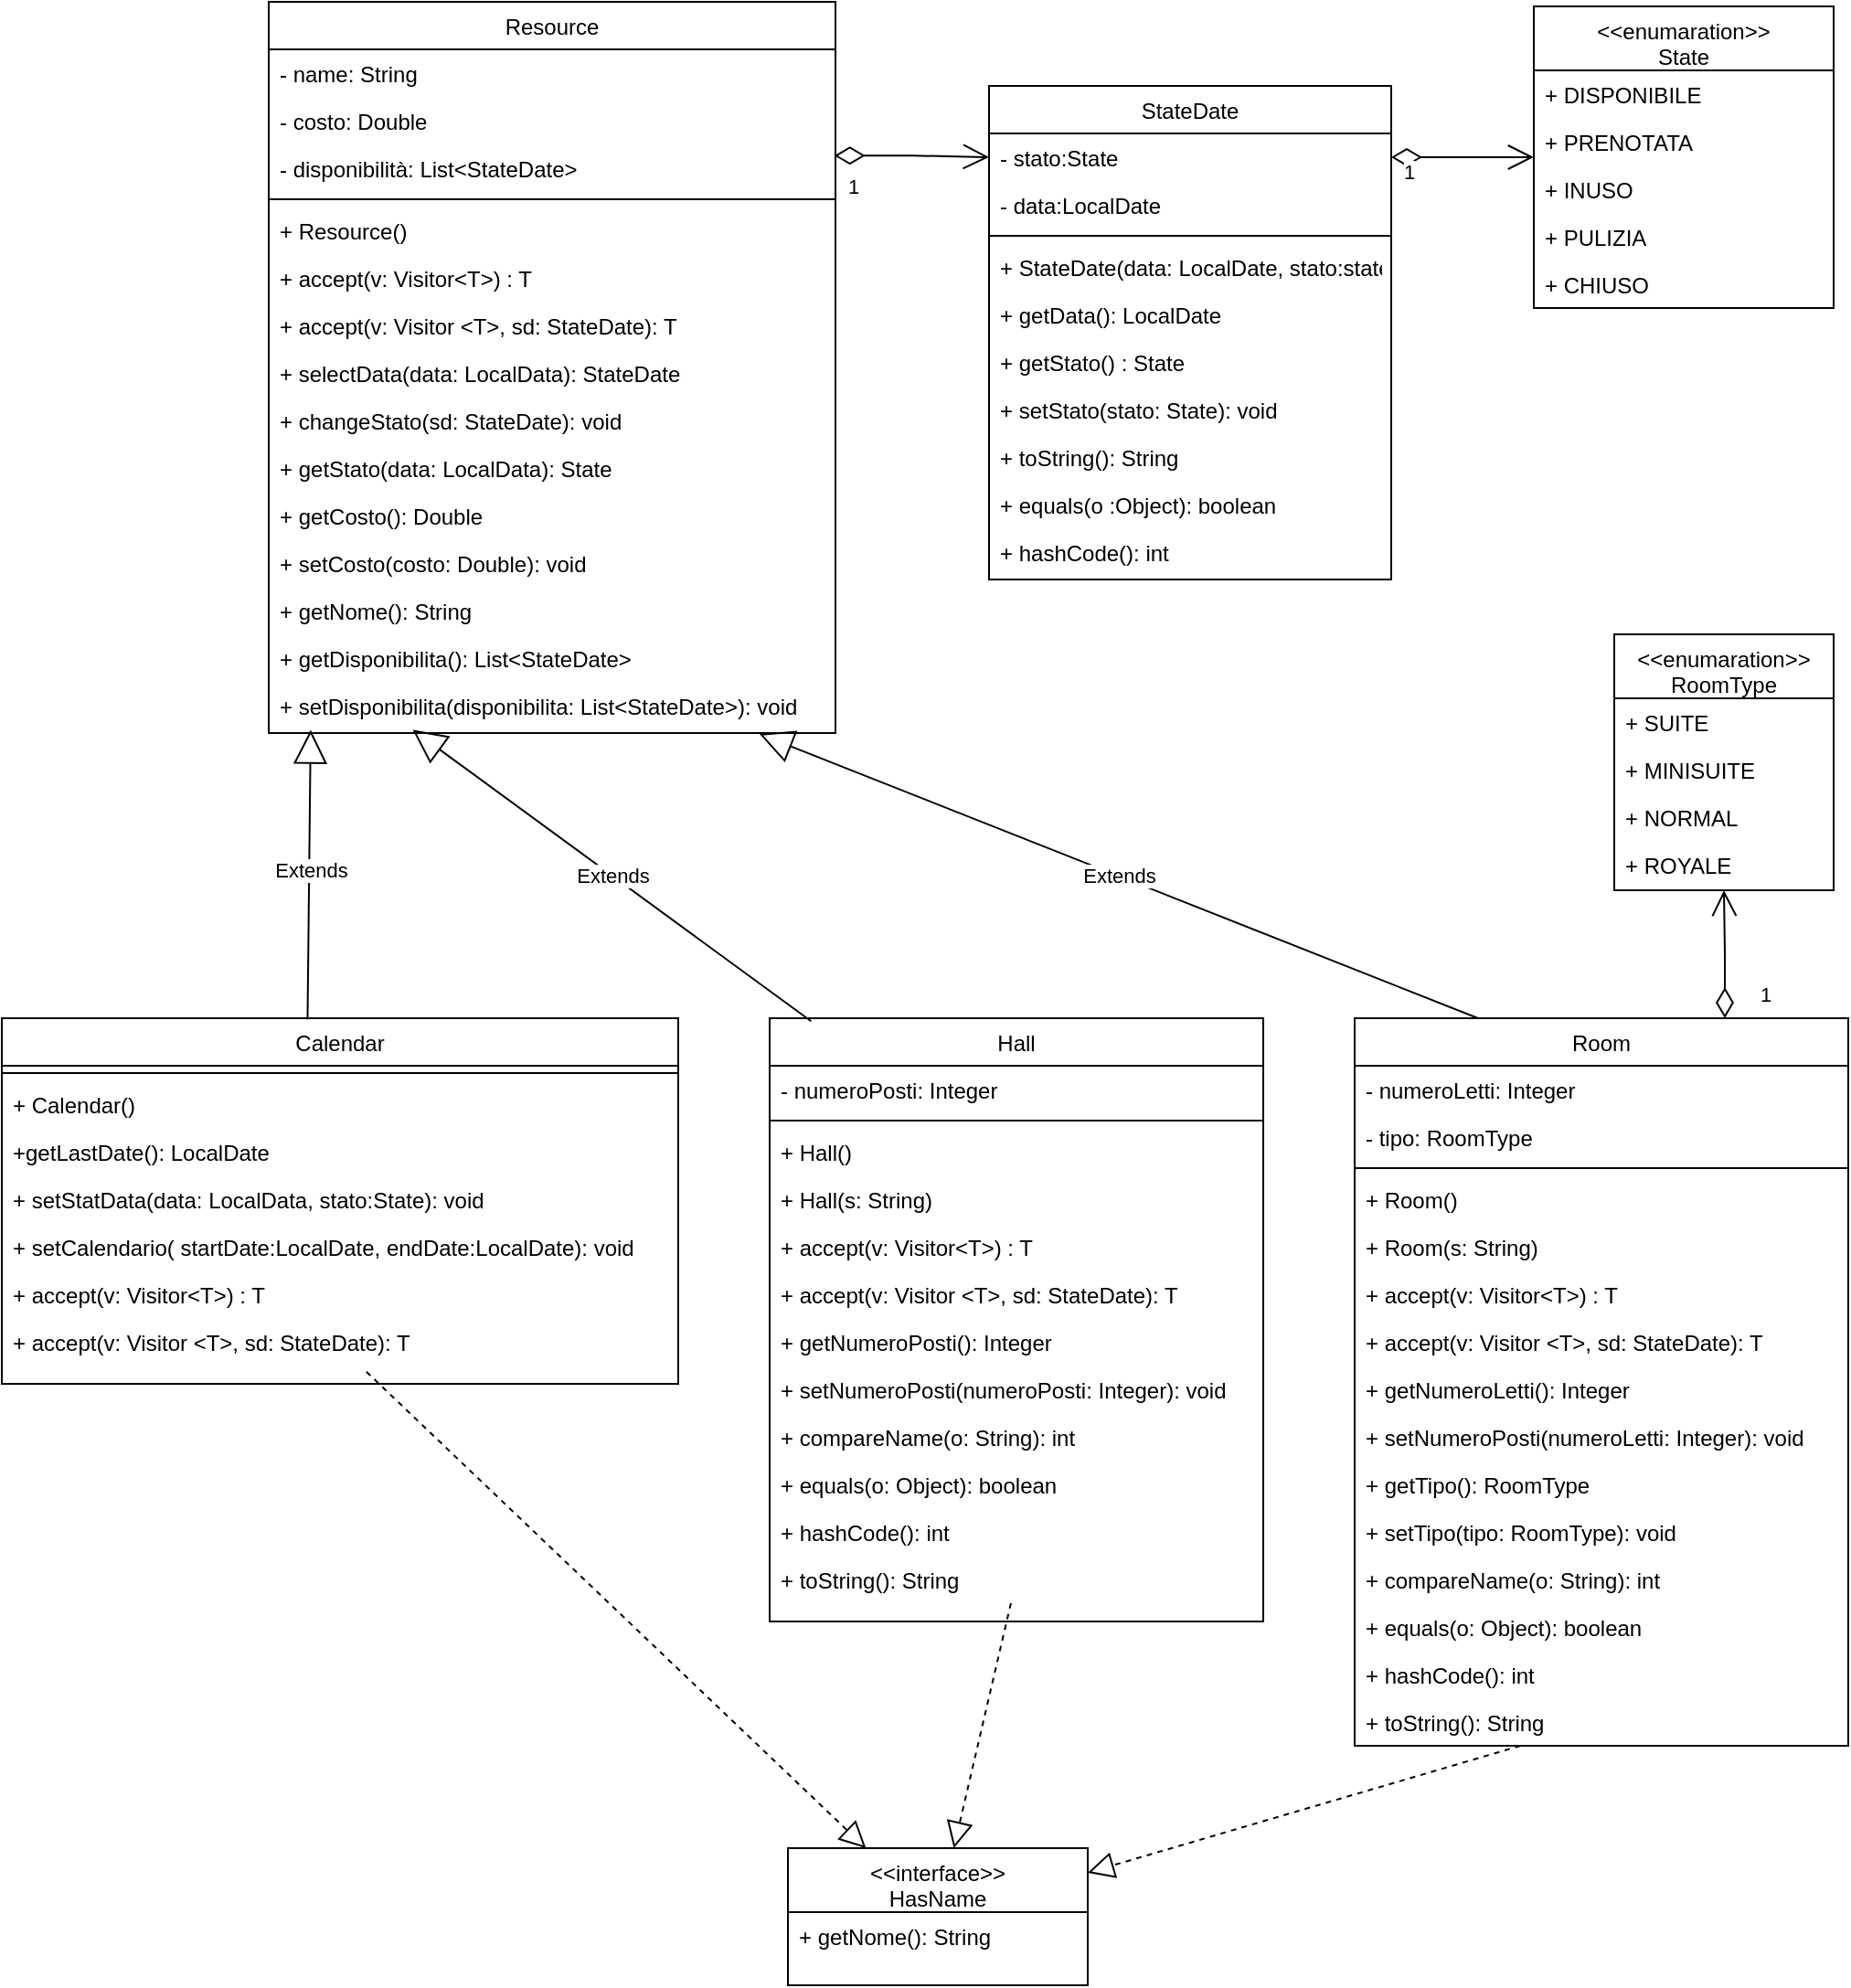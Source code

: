 <mxfile version="24.7.5">
  <diagram id="C5RBs43oDa-KdzZeNtuy" name="Page-1">
    <mxGraphModel dx="2653" dy="908" grid="1" gridSize="10" guides="1" tooltips="1" connect="1" arrows="1" fold="1" page="1" pageScale="1" pageWidth="827" pageHeight="1169" math="0" shadow="0">
      <root>
        <mxCell id="WIyWlLk6GJQsqaUBKTNV-0" />
        <mxCell id="WIyWlLk6GJQsqaUBKTNV-1" parent="WIyWlLk6GJQsqaUBKTNV-0" />
        <mxCell id="zkfFHV4jXpPFQw0GAbJ--0" value="Resource" style="swimlane;fontStyle=0;align=center;verticalAlign=top;childLayout=stackLayout;horizontal=1;startSize=26;horizontalStack=0;resizeParent=1;resizeLast=0;collapsible=1;marginBottom=0;rounded=0;shadow=0;strokeWidth=1;" parent="WIyWlLk6GJQsqaUBKTNV-1" vertex="1">
          <mxGeometry x="-674" y="10" width="310" height="400" as="geometry">
            <mxRectangle x="230" y="140" width="160" height="26" as="alternateBounds" />
          </mxGeometry>
        </mxCell>
        <mxCell id="zkfFHV4jXpPFQw0GAbJ--1" value="- name: String" style="text;align=left;verticalAlign=top;spacingLeft=4;spacingRight=4;overflow=hidden;rotatable=0;points=[[0,0.5],[1,0.5]];portConstraint=eastwest;" parent="zkfFHV4jXpPFQw0GAbJ--0" vertex="1">
          <mxGeometry y="26" width="310" height="26" as="geometry" />
        </mxCell>
        <mxCell id="ifu416TX_ENfzCsFPoP_-11" value="- costo: Double" style="text;align=left;verticalAlign=top;spacingLeft=4;spacingRight=4;overflow=hidden;rotatable=0;points=[[0,0.5],[1,0.5]];portConstraint=eastwest;" parent="zkfFHV4jXpPFQw0GAbJ--0" vertex="1">
          <mxGeometry y="52" width="310" height="26" as="geometry" />
        </mxCell>
        <mxCell id="zkfFHV4jXpPFQw0GAbJ--2" value="- disponibilità: List&lt;StateDate&gt;" style="text;align=left;verticalAlign=top;spacingLeft=4;spacingRight=4;overflow=hidden;rotatable=0;points=[[0,0.5],[1,0.5]];portConstraint=eastwest;rounded=0;shadow=0;html=0;" parent="zkfFHV4jXpPFQw0GAbJ--0" vertex="1">
          <mxGeometry y="78" width="310" height="26" as="geometry" />
        </mxCell>
        <mxCell id="zkfFHV4jXpPFQw0GAbJ--4" value="" style="line;html=1;strokeWidth=1;align=left;verticalAlign=middle;spacingTop=-1;spacingLeft=3;spacingRight=3;rotatable=0;labelPosition=right;points=[];portConstraint=eastwest;" parent="zkfFHV4jXpPFQw0GAbJ--0" vertex="1">
          <mxGeometry y="104" width="310" height="8" as="geometry" />
        </mxCell>
        <mxCell id="zkfFHV4jXpPFQw0GAbJ--5" value="+ Resource()" style="text;align=left;verticalAlign=top;spacingLeft=4;spacingRight=4;overflow=hidden;rotatable=0;points=[[0,0.5],[1,0.5]];portConstraint=eastwest;" parent="zkfFHV4jXpPFQw0GAbJ--0" vertex="1">
          <mxGeometry y="112" width="310" height="26" as="geometry" />
        </mxCell>
        <mxCell id="ifu416TX_ENfzCsFPoP_-7" value="+ accept(v: Visitor&lt;T&gt;) : T" style="text;align=left;verticalAlign=top;spacingLeft=4;spacingRight=4;overflow=hidden;rotatable=0;points=[[0,0.5],[1,0.5]];portConstraint=eastwest;" parent="zkfFHV4jXpPFQw0GAbJ--0" vertex="1">
          <mxGeometry y="138" width="310" height="26" as="geometry" />
        </mxCell>
        <mxCell id="ifu416TX_ENfzCsFPoP_-8" value="+ accept(v: Visitor &lt;T&gt;, sd: StateDate): T" style="text;align=left;verticalAlign=top;spacingLeft=4;spacingRight=4;overflow=hidden;rotatable=0;points=[[0,0.5],[1,0.5]];portConstraint=eastwest;" parent="zkfFHV4jXpPFQw0GAbJ--0" vertex="1">
          <mxGeometry y="164" width="310" height="26" as="geometry" />
        </mxCell>
        <mxCell id="ifu416TX_ENfzCsFPoP_-9" value="+ selectData(data: LocalData): StateDate" style="text;align=left;verticalAlign=top;spacingLeft=4;spacingRight=4;overflow=hidden;rotatable=0;points=[[0,0.5],[1,0.5]];portConstraint=eastwest;" parent="zkfFHV4jXpPFQw0GAbJ--0" vertex="1">
          <mxGeometry y="190" width="310" height="26" as="geometry" />
        </mxCell>
        <mxCell id="ifu416TX_ENfzCsFPoP_-10" value="+ changeStato(sd: StateDate): void" style="text;align=left;verticalAlign=top;spacingLeft=4;spacingRight=4;overflow=hidden;rotatable=0;points=[[0,0.5],[1,0.5]];portConstraint=eastwest;" parent="zkfFHV4jXpPFQw0GAbJ--0" vertex="1">
          <mxGeometry y="216" width="310" height="26" as="geometry" />
        </mxCell>
        <mxCell id="ifu416TX_ENfzCsFPoP_-12" value="+ getStato(data: LocalData): State" style="text;align=left;verticalAlign=top;spacingLeft=4;spacingRight=4;overflow=hidden;rotatable=0;points=[[0,0.5],[1,0.5]];portConstraint=eastwest;" parent="zkfFHV4jXpPFQw0GAbJ--0" vertex="1">
          <mxGeometry y="242" width="310" height="26" as="geometry" />
        </mxCell>
        <mxCell id="ifu416TX_ENfzCsFPoP_-13" value="+ getCosto(): Double" style="text;align=left;verticalAlign=top;spacingLeft=4;spacingRight=4;overflow=hidden;rotatable=0;points=[[0,0.5],[1,0.5]];portConstraint=eastwest;" parent="zkfFHV4jXpPFQw0GAbJ--0" vertex="1">
          <mxGeometry y="268" width="310" height="26" as="geometry" />
        </mxCell>
        <mxCell id="ifu416TX_ENfzCsFPoP_-14" value="+ setCosto(costo: Double): void" style="text;align=left;verticalAlign=top;spacingLeft=4;spacingRight=4;overflow=hidden;rotatable=0;points=[[0,0.5],[1,0.5]];portConstraint=eastwest;" parent="zkfFHV4jXpPFQw0GAbJ--0" vertex="1">
          <mxGeometry y="294" width="310" height="26" as="geometry" />
        </mxCell>
        <mxCell id="ifu416TX_ENfzCsFPoP_-15" value="+ getNome(): String" style="text;align=left;verticalAlign=top;spacingLeft=4;spacingRight=4;overflow=hidden;rotatable=0;points=[[0,0.5],[1,0.5]];portConstraint=eastwest;" parent="zkfFHV4jXpPFQw0GAbJ--0" vertex="1">
          <mxGeometry y="320" width="310" height="26" as="geometry" />
        </mxCell>
        <mxCell id="ifu416TX_ENfzCsFPoP_-16" value="+ getDisponibilita(): List&lt;StateDate&gt;" style="text;align=left;verticalAlign=top;spacingLeft=4;spacingRight=4;overflow=hidden;rotatable=0;points=[[0,0.5],[1,0.5]];portConstraint=eastwest;" parent="zkfFHV4jXpPFQw0GAbJ--0" vertex="1">
          <mxGeometry y="346" width="310" height="26" as="geometry" />
        </mxCell>
        <mxCell id="ifu416TX_ENfzCsFPoP_-17" value="+ setDisponibilita(disponibilita: List&lt;StateDate&gt;): void" style="text;align=left;verticalAlign=top;spacingLeft=4;spacingRight=4;overflow=hidden;rotatable=0;points=[[0,0.5],[1,0.5]];portConstraint=eastwest;" parent="zkfFHV4jXpPFQw0GAbJ--0" vertex="1">
          <mxGeometry y="372" width="310" height="26" as="geometry" />
        </mxCell>
        <mxCell id="zkfFHV4jXpPFQw0GAbJ--6" value="Hall" style="swimlane;fontStyle=0;align=center;verticalAlign=top;childLayout=stackLayout;horizontal=1;startSize=26;horizontalStack=0;resizeParent=1;resizeLast=0;collapsible=1;marginBottom=0;rounded=0;shadow=0;strokeWidth=1;" parent="WIyWlLk6GJQsqaUBKTNV-1" vertex="1">
          <mxGeometry x="-400" y="566" width="270" height="330" as="geometry">
            <mxRectangle x="130" y="380" width="160" height="26" as="alternateBounds" />
          </mxGeometry>
        </mxCell>
        <mxCell id="zkfFHV4jXpPFQw0GAbJ--7" value="- numeroPosti: Integer" style="text;align=left;verticalAlign=top;spacingLeft=4;spacingRight=4;overflow=hidden;rotatable=0;points=[[0,0.5],[1,0.5]];portConstraint=eastwest;" parent="zkfFHV4jXpPFQw0GAbJ--6" vertex="1">
          <mxGeometry y="26" width="270" height="26" as="geometry" />
        </mxCell>
        <mxCell id="zkfFHV4jXpPFQw0GAbJ--9" value="" style="line;html=1;strokeWidth=1;align=left;verticalAlign=middle;spacingTop=-1;spacingLeft=3;spacingRight=3;rotatable=0;labelPosition=right;points=[];portConstraint=eastwest;" parent="zkfFHV4jXpPFQw0GAbJ--6" vertex="1">
          <mxGeometry y="52" width="270" height="8" as="geometry" />
        </mxCell>
        <mxCell id="zkfFHV4jXpPFQw0GAbJ--11" value="+ Hall()&#xa;" style="text;align=left;verticalAlign=top;spacingLeft=4;spacingRight=4;overflow=hidden;rotatable=0;points=[[0,0.5],[1,0.5]];portConstraint=eastwest;" parent="zkfFHV4jXpPFQw0GAbJ--6" vertex="1">
          <mxGeometry y="60" width="270" height="26" as="geometry" />
        </mxCell>
        <mxCell id="ifu416TX_ENfzCsFPoP_-41" value="+ Hall(s: String)" style="text;align=left;verticalAlign=top;spacingLeft=4;spacingRight=4;overflow=hidden;rotatable=0;points=[[0,0.5],[1,0.5]];portConstraint=eastwest;" parent="zkfFHV4jXpPFQw0GAbJ--6" vertex="1">
          <mxGeometry y="86" width="270" height="26" as="geometry" />
        </mxCell>
        <mxCell id="ifu416TX_ENfzCsFPoP_-43" value="+ accept(v: Visitor&lt;T&gt;) : T" style="text;align=left;verticalAlign=top;spacingLeft=4;spacingRight=4;overflow=hidden;rotatable=0;points=[[0,0.5],[1,0.5]];portConstraint=eastwest;" parent="zkfFHV4jXpPFQw0GAbJ--6" vertex="1">
          <mxGeometry y="112" width="270" height="26" as="geometry" />
        </mxCell>
        <mxCell id="ifu416TX_ENfzCsFPoP_-44" value="+ accept(v: Visitor &lt;T&gt;, sd: StateDate): T" style="text;align=left;verticalAlign=top;spacingLeft=4;spacingRight=4;overflow=hidden;rotatable=0;points=[[0,0.5],[1,0.5]];portConstraint=eastwest;" parent="zkfFHV4jXpPFQw0GAbJ--6" vertex="1">
          <mxGeometry y="138" width="270" height="26" as="geometry" />
        </mxCell>
        <mxCell id="ifu416TX_ENfzCsFPoP_-45" value="+ getNumeroPosti(): Integer" style="text;align=left;verticalAlign=top;spacingLeft=4;spacingRight=4;overflow=hidden;rotatable=0;points=[[0,0.5],[1,0.5]];portConstraint=eastwest;" parent="zkfFHV4jXpPFQw0GAbJ--6" vertex="1">
          <mxGeometry y="164" width="270" height="26" as="geometry" />
        </mxCell>
        <mxCell id="ifu416TX_ENfzCsFPoP_-46" value="+ setNumeroPosti(numeroPosti: Integer): void" style="text;align=left;verticalAlign=top;spacingLeft=4;spacingRight=4;overflow=hidden;rotatable=0;points=[[0,0.5],[1,0.5]];portConstraint=eastwest;" parent="zkfFHV4jXpPFQw0GAbJ--6" vertex="1">
          <mxGeometry y="190" width="270" height="26" as="geometry" />
        </mxCell>
        <mxCell id="ifu416TX_ENfzCsFPoP_-47" value="+ compareName(o: String): int" style="text;align=left;verticalAlign=top;spacingLeft=4;spacingRight=4;overflow=hidden;rotatable=0;points=[[0,0.5],[1,0.5]];portConstraint=eastwest;" parent="zkfFHV4jXpPFQw0GAbJ--6" vertex="1">
          <mxGeometry y="216" width="270" height="26" as="geometry" />
        </mxCell>
        <mxCell id="ifu416TX_ENfzCsFPoP_-49" value="+ equals(o: Object): boolean" style="text;align=left;verticalAlign=top;spacingLeft=4;spacingRight=4;overflow=hidden;rotatable=0;points=[[0,0.5],[1,0.5]];portConstraint=eastwest;" parent="zkfFHV4jXpPFQw0GAbJ--6" vertex="1">
          <mxGeometry y="242" width="270" height="26" as="geometry" />
        </mxCell>
        <mxCell id="ifu416TX_ENfzCsFPoP_-50" value="+ hashCode(): int" style="text;align=left;verticalAlign=top;spacingLeft=4;spacingRight=4;overflow=hidden;rotatable=0;points=[[0,0.5],[1,0.5]];portConstraint=eastwest;" parent="zkfFHV4jXpPFQw0GAbJ--6" vertex="1">
          <mxGeometry y="268" width="270" height="26" as="geometry" />
        </mxCell>
        <mxCell id="ifu416TX_ENfzCsFPoP_-51" value="+ toString(): String" style="text;align=left;verticalAlign=top;spacingLeft=4;spacingRight=4;overflow=hidden;rotatable=0;points=[[0,0.5],[1,0.5]];portConstraint=eastwest;" parent="zkfFHV4jXpPFQw0GAbJ--6" vertex="1">
          <mxGeometry y="294" width="270" height="26" as="geometry" />
        </mxCell>
        <mxCell id="zkfFHV4jXpPFQw0GAbJ--17" value="StateDate" style="swimlane;fontStyle=0;align=center;verticalAlign=top;childLayout=stackLayout;horizontal=1;startSize=26;horizontalStack=0;resizeParent=1;resizeLast=0;collapsible=1;marginBottom=0;rounded=0;shadow=0;strokeWidth=1;" parent="WIyWlLk6GJQsqaUBKTNV-1" vertex="1">
          <mxGeometry x="-280" y="56" width="220" height="270" as="geometry">
            <mxRectangle x="550" y="140" width="160" height="26" as="alternateBounds" />
          </mxGeometry>
        </mxCell>
        <mxCell id="zkfFHV4jXpPFQw0GAbJ--18" value="- stato:State" style="text;align=left;verticalAlign=top;spacingLeft=4;spacingRight=4;overflow=hidden;rotatable=0;points=[[0,0.5],[1,0.5]];portConstraint=eastwest;" parent="zkfFHV4jXpPFQw0GAbJ--17" vertex="1">
          <mxGeometry y="26" width="220" height="26" as="geometry" />
        </mxCell>
        <mxCell id="zkfFHV4jXpPFQw0GAbJ--19" value="- data:LocalDate" style="text;align=left;verticalAlign=top;spacingLeft=4;spacingRight=4;overflow=hidden;rotatable=0;points=[[0,0.5],[1,0.5]];portConstraint=eastwest;rounded=0;shadow=0;html=0;" parent="zkfFHV4jXpPFQw0GAbJ--17" vertex="1">
          <mxGeometry y="52" width="220" height="26" as="geometry" />
        </mxCell>
        <mxCell id="zkfFHV4jXpPFQw0GAbJ--23" value="" style="line;html=1;strokeWidth=1;align=left;verticalAlign=middle;spacingTop=-1;spacingLeft=3;spacingRight=3;rotatable=0;labelPosition=right;points=[];portConstraint=eastwest;" parent="zkfFHV4jXpPFQw0GAbJ--17" vertex="1">
          <mxGeometry y="78" width="220" height="8" as="geometry" />
        </mxCell>
        <mxCell id="ifu416TX_ENfzCsFPoP_-5" value="+ StateDate(data: LocalDate, stato:state)&#xa;                &#xa;" style="text;align=left;verticalAlign=top;spacingLeft=4;spacingRight=4;overflow=hidden;rotatable=0;points=[[0,0.5],[1,0.5]];portConstraint=eastwest;" parent="zkfFHV4jXpPFQw0GAbJ--17" vertex="1">
          <mxGeometry y="86" width="220" height="26" as="geometry" />
        </mxCell>
        <mxCell id="zkfFHV4jXpPFQw0GAbJ--24" value="+ getData(): LocalDate" style="text;align=left;verticalAlign=top;spacingLeft=4;spacingRight=4;overflow=hidden;rotatable=0;points=[[0,0.5],[1,0.5]];portConstraint=eastwest;" parent="zkfFHV4jXpPFQw0GAbJ--17" vertex="1">
          <mxGeometry y="112" width="220" height="26" as="geometry" />
        </mxCell>
        <mxCell id="ifu416TX_ENfzCsFPoP_-0" value="+ getStato() : State" style="text;align=left;verticalAlign=top;spacingLeft=4;spacingRight=4;overflow=hidden;rotatable=0;points=[[0,0.5],[1,0.5]];portConstraint=eastwest;" parent="zkfFHV4jXpPFQw0GAbJ--17" vertex="1">
          <mxGeometry y="138" width="220" height="26" as="geometry" />
        </mxCell>
        <mxCell id="zkfFHV4jXpPFQw0GAbJ--25" value="+ setStato(stato: State): void" style="text;align=left;verticalAlign=top;spacingLeft=4;spacingRight=4;overflow=hidden;rotatable=0;points=[[0,0.5],[1,0.5]];portConstraint=eastwest;" parent="zkfFHV4jXpPFQw0GAbJ--17" vertex="1">
          <mxGeometry y="164" width="220" height="26" as="geometry" />
        </mxCell>
        <mxCell id="ifu416TX_ENfzCsFPoP_-4" value="+ toString(): String" style="text;align=left;verticalAlign=top;spacingLeft=4;spacingRight=4;overflow=hidden;rotatable=0;points=[[0,0.5],[1,0.5]];portConstraint=eastwest;" parent="zkfFHV4jXpPFQw0GAbJ--17" vertex="1">
          <mxGeometry y="190" width="220" height="26" as="geometry" />
        </mxCell>
        <mxCell id="ifu416TX_ENfzCsFPoP_-1" value="+ equals(o :Object): boolean" style="text;align=left;verticalAlign=top;spacingLeft=4;spacingRight=4;overflow=hidden;rotatable=0;points=[[0,0.5],[1,0.5]];portConstraint=eastwest;" parent="zkfFHV4jXpPFQw0GAbJ--17" vertex="1">
          <mxGeometry y="216" width="220" height="26" as="geometry" />
        </mxCell>
        <mxCell id="ifu416TX_ENfzCsFPoP_-2" value="+ hashCode(): int" style="text;align=left;verticalAlign=top;spacingLeft=4;spacingRight=4;overflow=hidden;rotatable=0;points=[[0,0.5],[1,0.5]];portConstraint=eastwest;" parent="zkfFHV4jXpPFQw0GAbJ--17" vertex="1">
          <mxGeometry y="242" width="220" height="26" as="geometry" />
        </mxCell>
        <mxCell id="ifu416TX_ENfzCsFPoP_-22" value="1" style="endArrow=open;html=1;endSize=12;startArrow=diamondThin;startSize=14;startFill=0;edgeStyle=orthogonalEdgeStyle;align=left;verticalAlign=bottom;rounded=0;exitX=0.998;exitY=0.236;exitDx=0;exitDy=0;exitPerimeter=0;" parent="WIyWlLk6GJQsqaUBKTNV-1" source="zkfFHV4jXpPFQw0GAbJ--2" target="zkfFHV4jXpPFQw0GAbJ--18" edge="1">
          <mxGeometry x="-0.86" y="-26" relative="1" as="geometry">
            <mxPoint x="-170" y="-3.5" as="sourcePoint" />
            <mxPoint x="-10" y="-3.5" as="targetPoint" />
            <mxPoint as="offset" />
          </mxGeometry>
        </mxCell>
        <mxCell id="ifu416TX_ENfzCsFPoP_-30" value="1" style="endArrow=open;html=1;endSize=12;startArrow=diamondThin;startSize=14;startFill=0;align=left;verticalAlign=bottom;rounded=0;exitX=1;exitY=0.5;exitDx=0;exitDy=0;" parent="WIyWlLk6GJQsqaUBKTNV-1" source="zkfFHV4jXpPFQw0GAbJ--18" target="ifu416TX_ENfzCsFPoP_-81" edge="1">
          <mxGeometry x="-0.877" y="-17" relative="1" as="geometry">
            <mxPoint x="-151" as="sourcePoint" />
            <mxPoint x="30" y="46" as="targetPoint" />
            <mxPoint as="offset" />
          </mxGeometry>
        </mxCell>
        <mxCell id="ifu416TX_ENfzCsFPoP_-31" value="&lt;&lt;interface&gt;&gt; &#xa;HasName" style="swimlane;fontStyle=0;align=center;verticalAlign=top;childLayout=stackLayout;horizontal=1;startSize=35;horizontalStack=0;resizeParent=1;resizeLast=0;collapsible=1;marginBottom=0;rounded=0;shadow=0;strokeWidth=1;" parent="WIyWlLk6GJQsqaUBKTNV-1" vertex="1">
          <mxGeometry x="-390" y="1020" width="164" height="75" as="geometry">
            <mxRectangle x="130" y="380" width="160" height="26" as="alternateBounds" />
          </mxGeometry>
        </mxCell>
        <mxCell id="ifu416TX_ENfzCsFPoP_-32" value="+ getNome(): String" style="text;align=left;verticalAlign=top;spacingLeft=4;spacingRight=4;overflow=hidden;rotatable=0;points=[[0,0.5],[1,0.5]];portConstraint=eastwest;" parent="ifu416TX_ENfzCsFPoP_-31" vertex="1">
          <mxGeometry y="35" width="164" height="26" as="geometry" />
        </mxCell>
        <mxCell id="ifu416TX_ENfzCsFPoP_-39" value="" style="endArrow=block;dashed=1;endFill=0;endSize=12;html=1;rounded=0;" parent="WIyWlLk6GJQsqaUBKTNV-1" source="ifu416TX_ENfzCsFPoP_-51" target="ifu416TX_ENfzCsFPoP_-31" edge="1">
          <mxGeometry width="160" relative="1" as="geometry">
            <mxPoint x="-200" y="496" as="sourcePoint" />
            <mxPoint x="-40" y="446" as="targetPoint" />
          </mxGeometry>
        </mxCell>
        <mxCell id="ifu416TX_ENfzCsFPoP_-40" value="Extends" style="endArrow=block;endSize=16;endFill=0;html=1;rounded=0;exitX=0.084;exitY=0.005;exitDx=0;exitDy=0;exitPerimeter=0;entryX=0.254;entryY=1.01;entryDx=0;entryDy=0;entryPerimeter=0;" parent="WIyWlLk6GJQsqaUBKTNV-1" source="zkfFHV4jXpPFQw0GAbJ--6" target="ifu416TX_ENfzCsFPoP_-17" edge="1">
          <mxGeometry width="160" relative="1" as="geometry">
            <mxPoint x="-200" y="496" as="sourcePoint" />
            <mxPoint x="-40" y="496" as="targetPoint" />
          </mxGeometry>
        </mxCell>
        <mxCell id="ifu416TX_ENfzCsFPoP_-52" value="Room" style="swimlane;fontStyle=0;align=center;verticalAlign=top;childLayout=stackLayout;horizontal=1;startSize=26;horizontalStack=0;resizeParent=1;resizeLast=0;collapsible=1;marginBottom=0;rounded=0;shadow=0;strokeWidth=1;" parent="WIyWlLk6GJQsqaUBKTNV-1" vertex="1">
          <mxGeometry x="-80" y="566" width="270" height="398" as="geometry">
            <mxRectangle x="130" y="380" width="160" height="26" as="alternateBounds" />
          </mxGeometry>
        </mxCell>
        <mxCell id="ifu416TX_ENfzCsFPoP_-53" value="- numeroLetti: Integer" style="text;align=left;verticalAlign=top;spacingLeft=4;spacingRight=4;overflow=hidden;rotatable=0;points=[[0,0.5],[1,0.5]];portConstraint=eastwest;" parent="ifu416TX_ENfzCsFPoP_-52" vertex="1">
          <mxGeometry y="26" width="270" height="26" as="geometry" />
        </mxCell>
        <mxCell id="ifu416TX_ENfzCsFPoP_-65" value="- tipo: RoomType" style="text;align=left;verticalAlign=top;spacingLeft=4;spacingRight=4;overflow=hidden;rotatable=0;points=[[0,0.5],[1,0.5]];portConstraint=eastwest;" parent="ifu416TX_ENfzCsFPoP_-52" vertex="1">
          <mxGeometry y="52" width="270" height="26" as="geometry" />
        </mxCell>
        <mxCell id="ifu416TX_ENfzCsFPoP_-54" value="" style="line;html=1;strokeWidth=1;align=left;verticalAlign=middle;spacingTop=-1;spacingLeft=3;spacingRight=3;rotatable=0;labelPosition=right;points=[];portConstraint=eastwest;" parent="ifu416TX_ENfzCsFPoP_-52" vertex="1">
          <mxGeometry y="78" width="270" height="8" as="geometry" />
        </mxCell>
        <mxCell id="ifu416TX_ENfzCsFPoP_-55" value="+ Room()&#xa;" style="text;align=left;verticalAlign=top;spacingLeft=4;spacingRight=4;overflow=hidden;rotatable=0;points=[[0,0.5],[1,0.5]];portConstraint=eastwest;" parent="ifu416TX_ENfzCsFPoP_-52" vertex="1">
          <mxGeometry y="86" width="270" height="26" as="geometry" />
        </mxCell>
        <mxCell id="ifu416TX_ENfzCsFPoP_-56" value="+ Room(s: String)" style="text;align=left;verticalAlign=top;spacingLeft=4;spacingRight=4;overflow=hidden;rotatable=0;points=[[0,0.5],[1,0.5]];portConstraint=eastwest;" parent="ifu416TX_ENfzCsFPoP_-52" vertex="1">
          <mxGeometry y="112" width="270" height="26" as="geometry" />
        </mxCell>
        <mxCell id="ifu416TX_ENfzCsFPoP_-57" value="+ accept(v: Visitor&lt;T&gt;) : T" style="text;align=left;verticalAlign=top;spacingLeft=4;spacingRight=4;overflow=hidden;rotatable=0;points=[[0,0.5],[1,0.5]];portConstraint=eastwest;" parent="ifu416TX_ENfzCsFPoP_-52" vertex="1">
          <mxGeometry y="138" width="270" height="26" as="geometry" />
        </mxCell>
        <mxCell id="ifu416TX_ENfzCsFPoP_-58" value="+ accept(v: Visitor &lt;T&gt;, sd: StateDate): T" style="text;align=left;verticalAlign=top;spacingLeft=4;spacingRight=4;overflow=hidden;rotatable=0;points=[[0,0.5],[1,0.5]];portConstraint=eastwest;" parent="ifu416TX_ENfzCsFPoP_-52" vertex="1">
          <mxGeometry y="164" width="270" height="26" as="geometry" />
        </mxCell>
        <mxCell id="ifu416TX_ENfzCsFPoP_-59" value="+ getNumeroLetti(): Integer" style="text;align=left;verticalAlign=top;spacingLeft=4;spacingRight=4;overflow=hidden;rotatable=0;points=[[0,0.5],[1,0.5]];portConstraint=eastwest;" parent="ifu416TX_ENfzCsFPoP_-52" vertex="1">
          <mxGeometry y="190" width="270" height="26" as="geometry" />
        </mxCell>
        <mxCell id="ifu416TX_ENfzCsFPoP_-60" value="+ setNumeroPosti(numeroLetti: Integer): void" style="text;align=left;verticalAlign=top;spacingLeft=4;spacingRight=4;overflow=hidden;rotatable=0;points=[[0,0.5],[1,0.5]];portConstraint=eastwest;" parent="ifu416TX_ENfzCsFPoP_-52" vertex="1">
          <mxGeometry y="216" width="270" height="26" as="geometry" />
        </mxCell>
        <mxCell id="ifu416TX_ENfzCsFPoP_-61" value="+ getTipo(): RoomType" style="text;align=left;verticalAlign=top;spacingLeft=4;spacingRight=4;overflow=hidden;rotatable=0;points=[[0,0.5],[1,0.5]];portConstraint=eastwest;" parent="ifu416TX_ENfzCsFPoP_-52" vertex="1">
          <mxGeometry y="242" width="270" height="26" as="geometry" />
        </mxCell>
        <mxCell id="ifu416TX_ENfzCsFPoP_-67" value="+ setTipo(tipo: RoomType): void" style="text;align=left;verticalAlign=top;spacingLeft=4;spacingRight=4;overflow=hidden;rotatable=0;points=[[0,0.5],[1,0.5]];portConstraint=eastwest;" parent="ifu416TX_ENfzCsFPoP_-52" vertex="1">
          <mxGeometry y="268" width="270" height="26" as="geometry" />
        </mxCell>
        <mxCell id="ifu416TX_ENfzCsFPoP_-66" value="+ compareName(o: String): int" style="text;align=left;verticalAlign=top;spacingLeft=4;spacingRight=4;overflow=hidden;rotatable=0;points=[[0,0.5],[1,0.5]];portConstraint=eastwest;" parent="ifu416TX_ENfzCsFPoP_-52" vertex="1">
          <mxGeometry y="294" width="270" height="26" as="geometry" />
        </mxCell>
        <mxCell id="ifu416TX_ENfzCsFPoP_-62" value="+ equals(o: Object): boolean" style="text;align=left;verticalAlign=top;spacingLeft=4;spacingRight=4;overflow=hidden;rotatable=0;points=[[0,0.5],[1,0.5]];portConstraint=eastwest;" parent="ifu416TX_ENfzCsFPoP_-52" vertex="1">
          <mxGeometry y="320" width="270" height="26" as="geometry" />
        </mxCell>
        <mxCell id="ifu416TX_ENfzCsFPoP_-63" value="+ hashCode(): int" style="text;align=left;verticalAlign=top;spacingLeft=4;spacingRight=4;overflow=hidden;rotatable=0;points=[[0,0.5],[1,0.5]];portConstraint=eastwest;" parent="ifu416TX_ENfzCsFPoP_-52" vertex="1">
          <mxGeometry y="346" width="270" height="26" as="geometry" />
        </mxCell>
        <mxCell id="ifu416TX_ENfzCsFPoP_-64" value="+ toString(): String" style="text;align=left;verticalAlign=top;spacingLeft=4;spacingRight=4;overflow=hidden;rotatable=0;points=[[0,0.5],[1,0.5]];portConstraint=eastwest;" parent="ifu416TX_ENfzCsFPoP_-52" vertex="1">
          <mxGeometry y="372" width="270" height="26" as="geometry" />
        </mxCell>
        <mxCell id="ifu416TX_ENfzCsFPoP_-69" value="" style="endArrow=block;dashed=1;endFill=0;endSize=12;html=1;rounded=0;" parent="WIyWlLk6GJQsqaUBKTNV-1" source="ifu416TX_ENfzCsFPoP_-64" target="ifu416TX_ENfzCsFPoP_-31" edge="1">
          <mxGeometry width="160" relative="1" as="geometry">
            <mxPoint x="-218" y="574" as="sourcePoint" />
            <mxPoint x="-83" y="416" as="targetPoint" />
          </mxGeometry>
        </mxCell>
        <mxCell id="ifu416TX_ENfzCsFPoP_-81" value="&lt;&lt;enumaration&gt;&gt; &#xa;State" style="swimlane;fontStyle=0;align=center;verticalAlign=top;childLayout=stackLayout;horizontal=1;startSize=35;horizontalStack=0;resizeParent=1;resizeLast=0;collapsible=1;marginBottom=0;rounded=0;shadow=0;strokeWidth=1;" parent="WIyWlLk6GJQsqaUBKTNV-1" vertex="1">
          <mxGeometry x="18" y="12.5" width="164" height="165" as="geometry">
            <mxRectangle x="130" y="380" width="160" height="26" as="alternateBounds" />
          </mxGeometry>
        </mxCell>
        <mxCell id="ifu416TX_ENfzCsFPoP_-82" value="+ DISPONIBILE&#xa;" style="text;align=left;verticalAlign=top;spacingLeft=4;spacingRight=4;overflow=hidden;rotatable=0;points=[[0,0.5],[1,0.5]];portConstraint=eastwest;" parent="ifu416TX_ENfzCsFPoP_-81" vertex="1">
          <mxGeometry y="35" width="164" height="26" as="geometry" />
        </mxCell>
        <mxCell id="ifu416TX_ENfzCsFPoP_-86" value="+ PRENOTATA" style="text;align=left;verticalAlign=top;spacingLeft=4;spacingRight=4;overflow=hidden;rotatable=0;points=[[0,0.5],[1,0.5]];portConstraint=eastwest;" parent="ifu416TX_ENfzCsFPoP_-81" vertex="1">
          <mxGeometry y="61" width="164" height="26" as="geometry" />
        </mxCell>
        <mxCell id="ifu416TX_ENfzCsFPoP_-87" value="+ INUSO" style="text;align=left;verticalAlign=top;spacingLeft=4;spacingRight=4;overflow=hidden;rotatable=0;points=[[0,0.5],[1,0.5]];portConstraint=eastwest;" parent="ifu416TX_ENfzCsFPoP_-81" vertex="1">
          <mxGeometry y="87" width="164" height="26" as="geometry" />
        </mxCell>
        <mxCell id="ifu416TX_ENfzCsFPoP_-88" value="+ PULIZIA" style="text;align=left;verticalAlign=top;spacingLeft=4;spacingRight=4;overflow=hidden;rotatable=0;points=[[0,0.5],[1,0.5]];portConstraint=eastwest;" parent="ifu416TX_ENfzCsFPoP_-81" vertex="1">
          <mxGeometry y="113" width="164" height="26" as="geometry" />
        </mxCell>
        <mxCell id="ifu416TX_ENfzCsFPoP_-89" value="+ CHIUSO" style="text;align=left;verticalAlign=top;spacingLeft=4;spacingRight=4;overflow=hidden;rotatable=0;points=[[0,0.5],[1,0.5]];portConstraint=eastwest;" parent="ifu416TX_ENfzCsFPoP_-81" vertex="1">
          <mxGeometry y="139" width="164" height="26" as="geometry" />
        </mxCell>
        <mxCell id="ifu416TX_ENfzCsFPoP_-90" value="&lt;&lt;enumaration&gt;&gt; &#xa;RoomType" style="swimlane;fontStyle=0;align=center;verticalAlign=top;childLayout=stackLayout;horizontal=1;startSize=35;horizontalStack=0;resizeParent=1;resizeLast=0;collapsible=1;marginBottom=0;rounded=0;shadow=0;strokeWidth=1;" parent="WIyWlLk6GJQsqaUBKTNV-1" vertex="1">
          <mxGeometry x="62" y="356" width="120" height="140" as="geometry">
            <mxRectangle x="130" y="380" width="160" height="26" as="alternateBounds" />
          </mxGeometry>
        </mxCell>
        <mxCell id="ifu416TX_ENfzCsFPoP_-91" value="+ SUITE" style="text;align=left;verticalAlign=top;spacingLeft=4;spacingRight=4;overflow=hidden;rotatable=0;points=[[0,0.5],[1,0.5]];portConstraint=eastwest;" parent="ifu416TX_ENfzCsFPoP_-90" vertex="1">
          <mxGeometry y="35" width="120" height="26" as="geometry" />
        </mxCell>
        <mxCell id="ifu416TX_ENfzCsFPoP_-92" value="+ MINISUITE" style="text;align=left;verticalAlign=top;spacingLeft=4;spacingRight=4;overflow=hidden;rotatable=0;points=[[0,0.5],[1,0.5]];portConstraint=eastwest;" parent="ifu416TX_ENfzCsFPoP_-90" vertex="1">
          <mxGeometry y="61" width="120" height="26" as="geometry" />
        </mxCell>
        <mxCell id="ifu416TX_ENfzCsFPoP_-93" value="+ NORMAL" style="text;align=left;verticalAlign=top;spacingLeft=4;spacingRight=4;overflow=hidden;rotatable=0;points=[[0,0.5],[1,0.5]];portConstraint=eastwest;" parent="ifu416TX_ENfzCsFPoP_-90" vertex="1">
          <mxGeometry y="87" width="120" height="26" as="geometry" />
        </mxCell>
        <mxCell id="ifu416TX_ENfzCsFPoP_-94" value="+ ROYALE" style="text;align=left;verticalAlign=top;spacingLeft=4;spacingRight=4;overflow=hidden;rotatable=0;points=[[0,0.5],[1,0.5]];portConstraint=eastwest;" parent="ifu416TX_ENfzCsFPoP_-90" vertex="1">
          <mxGeometry y="113" width="120" height="26" as="geometry" />
        </mxCell>
        <mxCell id="ifu416TX_ENfzCsFPoP_-97" value="1" style="endArrow=open;html=1;endSize=12;startArrow=diamondThin;startSize=14;startFill=0;edgeStyle=orthogonalEdgeStyle;align=left;verticalAlign=bottom;rounded=0;exitX=0.75;exitY=0;exitDx=0;exitDy=0;" parent="WIyWlLk6GJQsqaUBKTNV-1" source="ifu416TX_ENfzCsFPoP_-52" target="ifu416TX_ENfzCsFPoP_-90" edge="1">
          <mxGeometry x="-0.877" y="-17" relative="1" as="geometry">
            <mxPoint x="260" y="347.093" as="sourcePoint" />
            <mxPoint x="182" y="-19" as="targetPoint" />
            <mxPoint as="offset" />
            <Array as="points">
              <mxPoint x="122" y="531" />
              <mxPoint x="122" y="531" />
            </Array>
          </mxGeometry>
        </mxCell>
        <mxCell id="ifu416TX_ENfzCsFPoP_-98" value="Calendar" style="swimlane;fontStyle=0;align=center;verticalAlign=top;childLayout=stackLayout;horizontal=1;startSize=26;horizontalStack=0;resizeParent=1;resizeLast=0;collapsible=1;marginBottom=0;rounded=0;shadow=0;strokeWidth=1;" parent="WIyWlLk6GJQsqaUBKTNV-1" vertex="1">
          <mxGeometry x="-820" y="566" width="370" height="200" as="geometry">
            <mxRectangle x="130" y="380" width="160" height="26" as="alternateBounds" />
          </mxGeometry>
        </mxCell>
        <mxCell id="ifu416TX_ENfzCsFPoP_-101" value="" style="line;html=1;strokeWidth=1;align=left;verticalAlign=middle;spacingTop=-1;spacingLeft=3;spacingRight=3;rotatable=0;labelPosition=right;points=[];portConstraint=eastwest;" parent="ifu416TX_ENfzCsFPoP_-98" vertex="1">
          <mxGeometry y="26" width="370" height="8" as="geometry" />
        </mxCell>
        <mxCell id="ifu416TX_ENfzCsFPoP_-102" value="+ Calendar()" style="text;align=left;verticalAlign=top;spacingLeft=4;spacingRight=4;overflow=hidden;rotatable=0;points=[[0,0.5],[1,0.5]];portConstraint=eastwest;" parent="ifu416TX_ENfzCsFPoP_-98" vertex="1">
          <mxGeometry y="34" width="370" height="26" as="geometry" />
        </mxCell>
        <mxCell id="ifu416TX_ENfzCsFPoP_-103" value="+getLastDate(): LocalDate" style="text;align=left;verticalAlign=top;spacingLeft=4;spacingRight=4;overflow=hidden;rotatable=0;points=[[0,0.5],[1,0.5]];portConstraint=eastwest;" parent="ifu416TX_ENfzCsFPoP_-98" vertex="1">
          <mxGeometry y="60" width="370" height="26" as="geometry" />
        </mxCell>
        <mxCell id="ifu416TX_ENfzCsFPoP_-107" value="+ setStatData(data: LocalData, stato:State): void" style="text;align=left;verticalAlign=top;spacingLeft=4;spacingRight=4;overflow=hidden;rotatable=0;points=[[0,0.5],[1,0.5]];portConstraint=eastwest;" parent="ifu416TX_ENfzCsFPoP_-98" vertex="1">
          <mxGeometry y="86" width="370" height="26" as="geometry" />
        </mxCell>
        <mxCell id="ifu416TX_ENfzCsFPoP_-106" value="+ setCalendario( startDate:LocalDate, endDate:LocalDate): void" style="text;align=left;verticalAlign=top;spacingLeft=4;spacingRight=4;overflow=hidden;rotatable=0;points=[[0,0.5],[1,0.5]];portConstraint=eastwest;" parent="ifu416TX_ENfzCsFPoP_-98" vertex="1">
          <mxGeometry y="112" width="370" height="26" as="geometry" />
        </mxCell>
        <mxCell id="ifu416TX_ENfzCsFPoP_-104" value="+ accept(v: Visitor&lt;T&gt;) : T" style="text;align=left;verticalAlign=top;spacingLeft=4;spacingRight=4;overflow=hidden;rotatable=0;points=[[0,0.5],[1,0.5]];portConstraint=eastwest;" parent="ifu416TX_ENfzCsFPoP_-98" vertex="1">
          <mxGeometry y="138" width="370" height="26" as="geometry" />
        </mxCell>
        <mxCell id="ifu416TX_ENfzCsFPoP_-105" value="+ accept(v: Visitor &lt;T&gt;, sd: StateDate): T" style="text;align=left;verticalAlign=top;spacingLeft=4;spacingRight=4;overflow=hidden;rotatable=0;points=[[0,0.5],[1,0.5]];portConstraint=eastwest;" parent="ifu416TX_ENfzCsFPoP_-98" vertex="1">
          <mxGeometry y="164" width="370" height="26" as="geometry" />
        </mxCell>
        <mxCell id="ifu416TX_ENfzCsFPoP_-114" value="Extends" style="endArrow=block;endSize=16;endFill=0;html=1;rounded=0;entryX=0.074;entryY=1.01;entryDx=0;entryDy=0;entryPerimeter=0;exitX=0.452;exitY=0.003;exitDx=0;exitDy=0;exitPerimeter=0;" parent="WIyWlLk6GJQsqaUBKTNV-1" source="ifu416TX_ENfzCsFPoP_-98" target="ifu416TX_ENfzCsFPoP_-17" edge="1">
          <mxGeometry x="0.018" y="-1" width="160" relative="1" as="geometry">
            <mxPoint x="-330" y="581" as="sourcePoint" />
            <mxPoint x="-366" y="423" as="targetPoint" />
            <mxPoint y="-1" as="offset" />
          </mxGeometry>
        </mxCell>
        <mxCell id="ifu416TX_ENfzCsFPoP_-115" value="" style="endArrow=block;dashed=1;endFill=0;endSize=12;html=1;rounded=0;exitX=0.539;exitY=1.131;exitDx=0;exitDy=0;exitPerimeter=0;" parent="WIyWlLk6GJQsqaUBKTNV-1" source="ifu416TX_ENfzCsFPoP_-105" target="ifu416TX_ENfzCsFPoP_-31" edge="1">
          <mxGeometry width="160" relative="1" as="geometry">
            <mxPoint x="-218" y="574" as="sourcePoint" />
            <mxPoint x="-120" y="416" as="targetPoint" />
          </mxGeometry>
        </mxCell>
        <mxCell id="ifu416TX_ENfzCsFPoP_-116" value="Extends" style="endArrow=block;endSize=16;endFill=0;html=1;rounded=0;exitX=0.25;exitY=0;exitDx=0;exitDy=0;entryX=0.866;entryY=1.097;entryDx=0;entryDy=0;entryPerimeter=0;" parent="WIyWlLk6GJQsqaUBKTNV-1" source="ifu416TX_ENfzCsFPoP_-52" target="ifu416TX_ENfzCsFPoP_-17" edge="1">
          <mxGeometry width="160" relative="1" as="geometry">
            <mxPoint x="-367" y="578" as="sourcePoint" />
            <mxPoint x="-586" y="439" as="targetPoint" />
          </mxGeometry>
        </mxCell>
      </root>
    </mxGraphModel>
  </diagram>
</mxfile>
